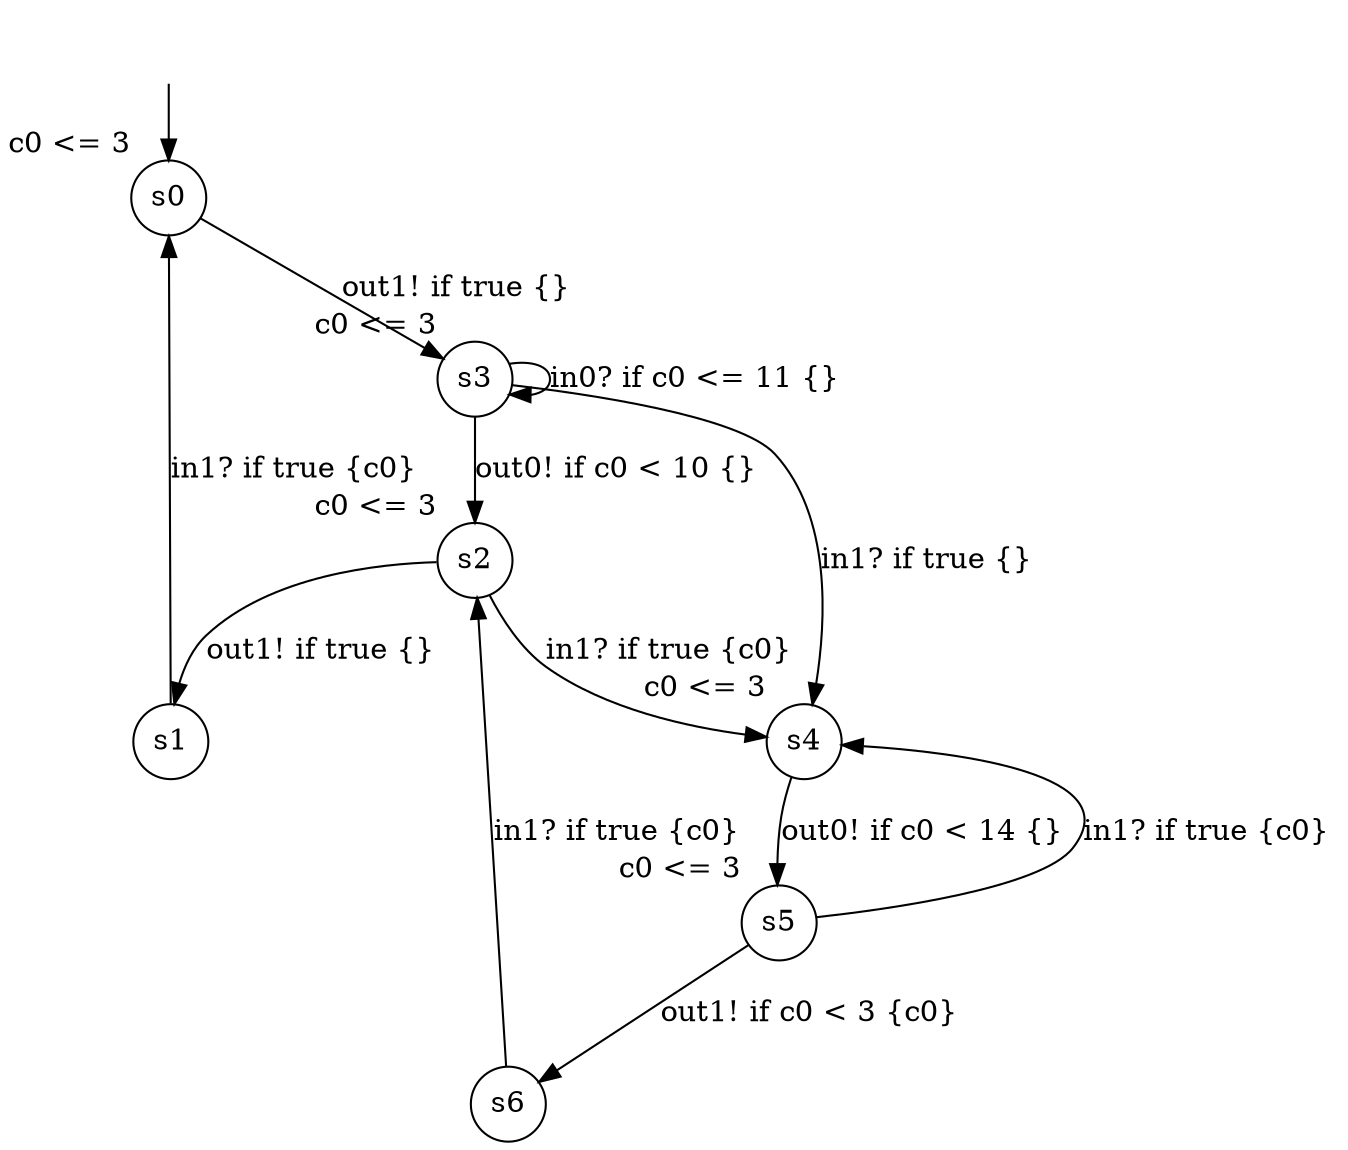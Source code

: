 digraph g {
__start0 [label="" shape="none"];
s0 [shape="circle" margin=0 label="s0", xlabel="c0 <= 3"];
s1 [shape="circle" margin=0 label="s1"];
s2 [shape="circle" margin=0 label="s2", xlabel="c0 <= 3"];
s3 [shape="circle" margin=0 label="s3", xlabel="c0 <= 3"];
s4 [shape="circle" margin=0 label="s4", xlabel="c0 <= 3"];
s5 [shape="circle" margin=0 label="s5", xlabel="c0 <= 3"];
s6 [shape="circle" margin=0 label="s6"];
s0 -> s3 [label="out1! if true {} "];
s1 -> s0 [label="in1? if true {c0} "];
s2 -> s1 [label="out1! if true {} "];
s2 -> s4 [label="in1? if true {c0} "];
s3 -> s2 [label="out0! if c0 < 10 {} "];
s3 -> s4 [label="in1? if true {} "];
s3 -> s3 [label="in0? if c0 <= 11 {} "];
s4 -> s5 [label="out0! if c0 < 14 {} "];
s5 -> s4 [label="in1? if true {c0} "];
s5 -> s6 [label="out1! if c0 < 3 {c0} "];
s6 -> s2 [label="in1? if true {c0} "];
__start0 -> s0;
}
